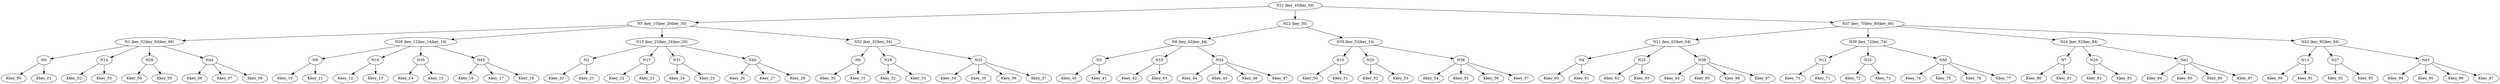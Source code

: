 digraph G {
N21[label="N21 |key_40|key_60|"]N21 -> N5;
N5[label="N5 |key_10|key_20|key_30|"]N5 -> N1;
N1[label="N1 |key_02|key_04|key_06|"]N1 -> N0;
N0 -> Kkey_00;
N0 -> Kkey_01;
N1 -> N14;
N14 -> Kkey_02;
N14 -> Kkey_03;
N1 -> N28;
N28 -> Kkey_04;
N28 -> Kkey_05;
N1 -> N44;
N44 -> Kkey_06;
N44 -> Kkey_07;
N44 -> Kkey_08;
N5 -> N29;
N29[label="N29 |key_12|key_14|key_16|"]N29 -> N8;
N8 -> Kkey_10;
N8 -> Kkey_11;
N29 -> N16;
N16 -> Kkey_12;
N16 -> Kkey_13;
N29 -> N30;
N30 -> Kkey_14;
N30 -> Kkey_15;
N29 -> N45;
N45 -> Kkey_16;
N45 -> Kkey_17;
N45 -> Kkey_18;
N5 -> N15;
N15[label="N15 |key_22|key_24|key_26|"]N15 -> N2;
N2 -> Kkey_20;
N2 -> Kkey_21;
N15 -> N17;
N17 -> Kkey_22;
N17 -> Kkey_23;
N15 -> N31;
N31 -> Kkey_24;
N31 -> Kkey_25;
N15 -> N46;
N46 -> Kkey_26;
N46 -> Kkey_27;
N46 -> Kkey_28;
N5 -> N32;
N32[label="N32 |key_32|key_34|"]N32 -> N9;
N9 -> Kkey_30;
N9 -> Kkey_31;
N32 -> N18;
N18 -> Kkey_32;
N18 -> Kkey_33;
N32 -> N33;
N33 -> Kkey_34;
N33 -> Kkey_35;
N33 -> Kkey_36;
N33 -> Kkey_37;
N21 -> N22;
N22[label="N22 |key_50|"]N22 -> N6;
N6[label="N6 |key_42|key_44|"]N6 -> N3;
N3 -> Kkey_40;
N3 -> Kkey_41;
N6 -> N19;
N19 -> Kkey_42;
N19 -> Kkey_43;
N6 -> N34;
N34 -> Kkey_44;
N34 -> Kkey_45;
N34 -> Kkey_46;
N34 -> Kkey_47;
N22 -> N35;
N35[label="N35 |key_52|key_54|"]N35 -> N10;
N10 -> Kkey_50;
N10 -> Kkey_51;
N35 -> N20;
N20 -> Kkey_52;
N20 -> Kkey_53;
N35 -> N36;
N36 -> Kkey_54;
N36 -> Kkey_55;
N36 -> Kkey_56;
N36 -> Kkey_57;
N21 -> N37;
N37[label="N37 |key_70|key_80|key_90|"]N37 -> N11;
N11[label="N11 |key_62|key_64|"]N11 -> N4;
N4 -> Kkey_60;
N4 -> Kkey_61;
N11 -> N23;
N23 -> Kkey_62;
N23 -> Kkey_63;
N11 -> N38;
N38 -> Kkey_64;
N38 -> Kkey_65;
N38 -> Kkey_66;
N38 -> Kkey_67;
N37 -> N39;
N39[label="N39 |key_72|key_74|"]N39 -> N12;
N12 -> Kkey_70;
N12 -> Kkey_71;
N39 -> N25;
N25 -> Kkey_72;
N25 -> Kkey_73;
N39 -> N40;
N40 -> Kkey_74;
N40 -> Kkey_75;
N40 -> Kkey_76;
N40 -> Kkey_77;
N37 -> N24;
N24[label="N24 |key_82|key_84|"]N24 -> N7;
N7 -> Kkey_80;
N7 -> Kkey_81;
N24 -> N26;
N26 -> Kkey_82;
N26 -> Kkey_83;
N24 -> N41;
N41 -> Kkey_84;
N41 -> Kkey_85;
N41 -> Kkey_86;
N41 -> Kkey_87;
N37 -> N42;
N42[label="N42 |key_92|key_94|"]N42 -> N13;
N13 -> Kkey_90;
N13 -> Kkey_91;
N42 -> N27;
N27 -> Kkey_92;
N27 -> Kkey_93;
N42 -> N43;
N43 -> Kkey_94;
N43 -> Kkey_95;
N43 -> Kkey_96;
N43 -> Kkey_97;
}
